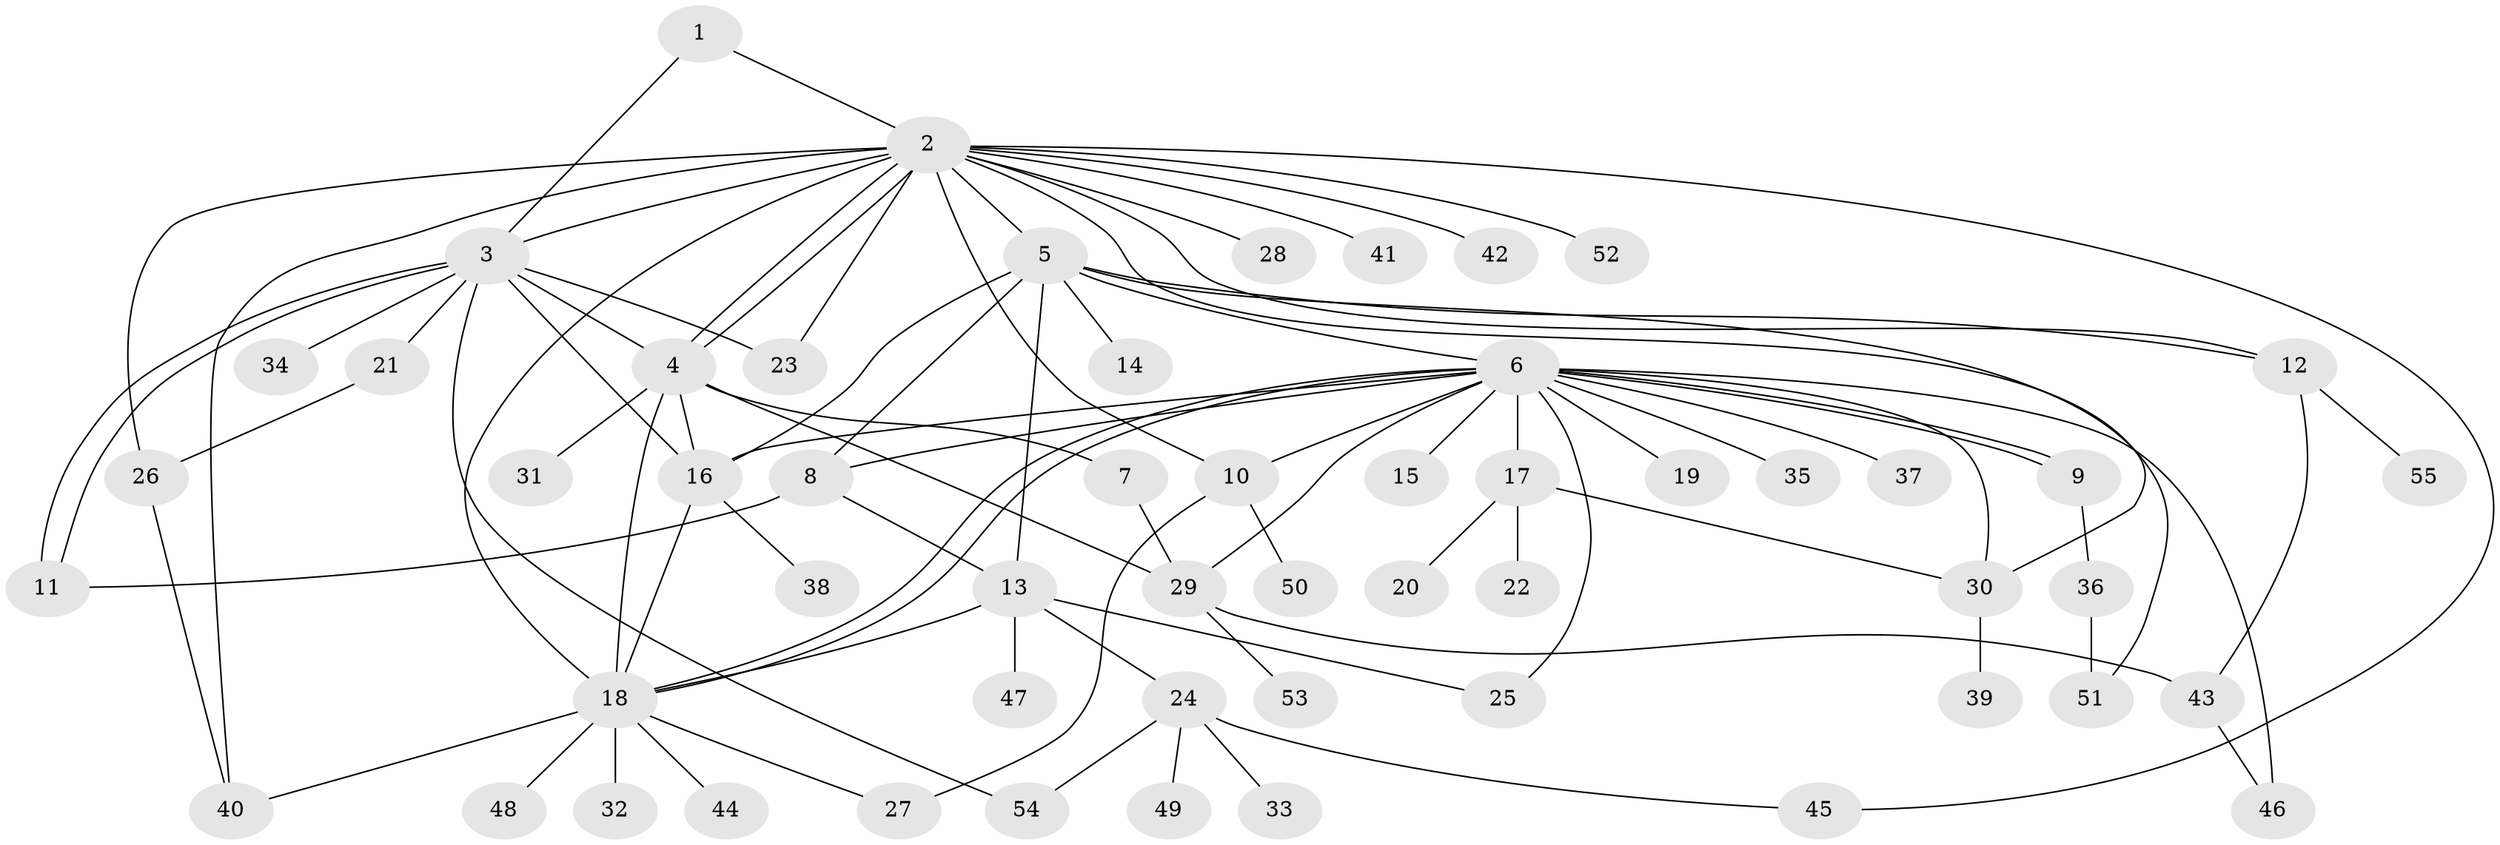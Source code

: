 // coarse degree distribution, {2: 0.14285714285714285, 16: 0.023809523809523808, 10: 0.023809523809523808, 7: 0.023809523809523808, 8: 0.047619047619047616, 14: 0.023809523809523808, 3: 0.11904761904761904, 4: 0.023809523809523808, 1: 0.47619047619047616, 5: 0.07142857142857142, 11: 0.023809523809523808}
// Generated by graph-tools (version 1.1) at 2025/51/02/27/25 19:51:56]
// undirected, 55 vertices, 87 edges
graph export_dot {
graph [start="1"]
  node [color=gray90,style=filled];
  1;
  2;
  3;
  4;
  5;
  6;
  7;
  8;
  9;
  10;
  11;
  12;
  13;
  14;
  15;
  16;
  17;
  18;
  19;
  20;
  21;
  22;
  23;
  24;
  25;
  26;
  27;
  28;
  29;
  30;
  31;
  32;
  33;
  34;
  35;
  36;
  37;
  38;
  39;
  40;
  41;
  42;
  43;
  44;
  45;
  46;
  47;
  48;
  49;
  50;
  51;
  52;
  53;
  54;
  55;
  1 -- 2;
  1 -- 3;
  2 -- 3;
  2 -- 4;
  2 -- 4;
  2 -- 5;
  2 -- 10;
  2 -- 12;
  2 -- 18;
  2 -- 23;
  2 -- 26;
  2 -- 28;
  2 -- 30;
  2 -- 40;
  2 -- 41;
  2 -- 42;
  2 -- 45;
  2 -- 52;
  3 -- 4;
  3 -- 11;
  3 -- 11;
  3 -- 16;
  3 -- 21;
  3 -- 23;
  3 -- 34;
  3 -- 54;
  4 -- 7;
  4 -- 16;
  4 -- 18;
  4 -- 29;
  4 -- 31;
  5 -- 6;
  5 -- 8;
  5 -- 12;
  5 -- 13;
  5 -- 14;
  5 -- 16;
  5 -- 51;
  6 -- 8;
  6 -- 9;
  6 -- 9;
  6 -- 10;
  6 -- 15;
  6 -- 16;
  6 -- 17;
  6 -- 18;
  6 -- 18;
  6 -- 19;
  6 -- 25;
  6 -- 29;
  6 -- 30;
  6 -- 35;
  6 -- 37;
  6 -- 46;
  7 -- 29;
  8 -- 11;
  8 -- 13;
  9 -- 36;
  10 -- 27;
  10 -- 50;
  12 -- 43;
  12 -- 55;
  13 -- 18;
  13 -- 24;
  13 -- 25;
  13 -- 47;
  16 -- 18;
  16 -- 38;
  17 -- 20;
  17 -- 22;
  17 -- 30;
  18 -- 27;
  18 -- 32;
  18 -- 40;
  18 -- 44;
  18 -- 48;
  21 -- 26;
  24 -- 33;
  24 -- 45;
  24 -- 49;
  24 -- 54;
  26 -- 40;
  29 -- 43;
  29 -- 53;
  30 -- 39;
  36 -- 51;
  43 -- 46;
}
